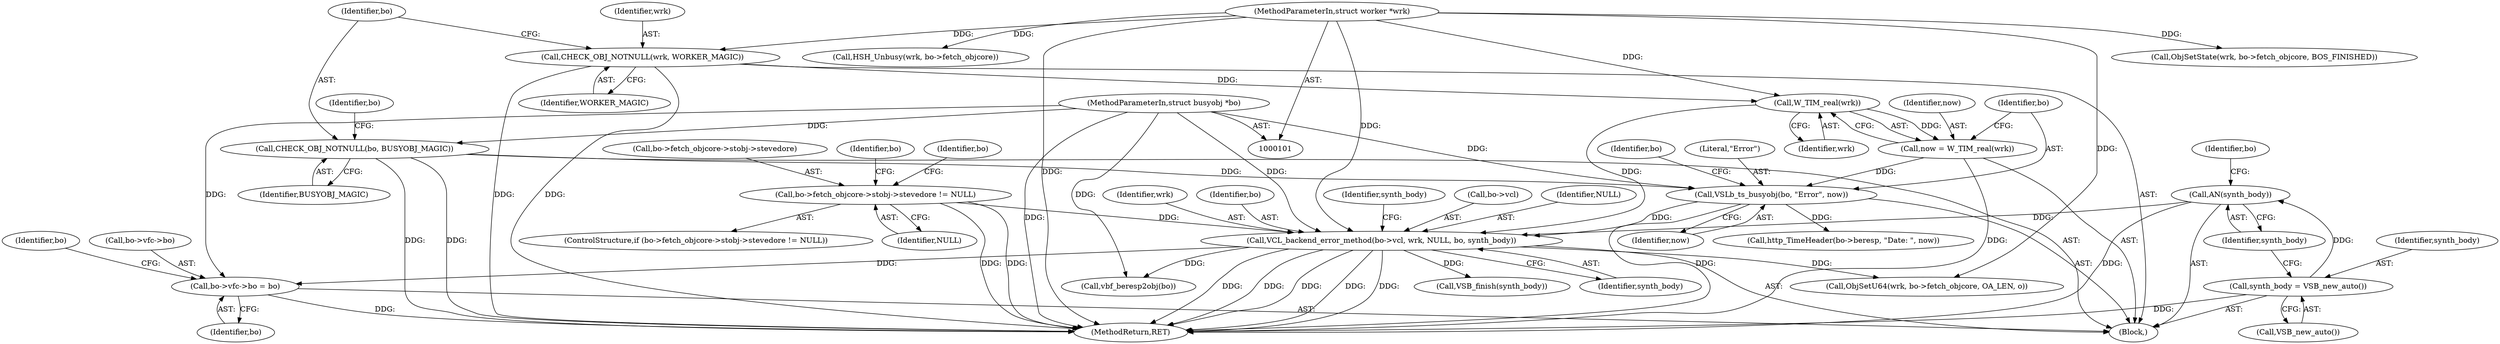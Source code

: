 digraph "0_varnish-cache_176f8a075a963ffbfa56f1c460c15f6a1a6af5a7@pointer" {
"1000328" [label="(Call,bo->vfc->bo = bo)"];
"1000264" [label="(Call,VCL_backend_error_method(bo->vcl, wrk, NULL, bo, synth_body))"];
"1000144" [label="(Call,W_TIM_real(wrk))"];
"1000111" [label="(Call,CHECK_OBJ_NOTNULL(wrk, WORKER_MAGIC))"];
"1000102" [label="(MethodParameterIn,struct worker *wrk)"];
"1000151" [label="(Call,bo->fetch_objcore->stobj->stevedore != NULL)"];
"1000146" [label="(Call,VSLb_ts_busyobj(bo, \"Error\", now))"];
"1000114" [label="(Call,CHECK_OBJ_NOTNULL(bo, BUSYOBJ_MAGIC))"];
"1000103" [label="(MethodParameterIn,struct busyobj *bo)"];
"1000142" [label="(Call,now = W_TIM_real(wrk))"];
"1000262" [label="(Call,AN(synth_body))"];
"1000259" [label="(Call,synth_body = VSB_new_auto())"];
"1000116" [label="(Identifier,BUSYOBJ_MAGIC)"];
"1000143" [label="(Identifier,now)"];
"1000338" [label="(Identifier,bo)"];
"1000440" [label="(Call,ObjSetU64(wrk, bo->fetch_objcore, OA_LEN, o))"];
"1000455" [label="(Call,ObjSetState(wrk, bo->fetch_objcore, BOS_FINISHED))"];
"1000114" [label="(Call,CHECK_OBJ_NOTNULL(bo, BUSYOBJ_MAGIC))"];
"1000265" [label="(Call,bo->vcl)"];
"1000372" [label="(Call,vbf_beresp2obj(bo))"];
"1000329" [label="(Call,bo->vfc->bo)"];
"1000150" [label="(ControlStructure,if (bo->fetch_objcore->stobj->stevedore != NULL))"];
"1000463" [label="(MethodReturn,RET)"];
"1000263" [label="(Identifier,synth_body)"];
"1000264" [label="(Call,VCL_backend_error_method(bo->vcl, wrk, NULL, bo, synth_body))"];
"1000152" [label="(Call,bo->fetch_objcore->stobj->stevedore)"];
"1000155" [label="(Identifier,bo)"];
"1000115" [label="(Identifier,bo)"];
"1000119" [label="(Identifier,bo)"];
"1000159" [label="(Identifier,NULL)"];
"1000142" [label="(Call,now = W_TIM_real(wrk))"];
"1000261" [label="(Call,VSB_new_auto())"];
"1000162" [label="(Identifier,bo)"];
"1000269" [label="(Identifier,NULL)"];
"1000266" [label="(Identifier,bo)"];
"1000145" [label="(Identifier,wrk)"];
"1000144" [label="(Call,W_TIM_real(wrk))"];
"1000259" [label="(Call,synth_body = VSB_new_auto())"];
"1000328" [label="(Call,bo->vfc->bo = bo)"];
"1000103" [label="(MethodParameterIn,struct busyobj *bo)"];
"1000146" [label="(Call,VSLb_ts_busyobj(bo, \"Error\", now))"];
"1000273" [label="(Call,VSB_finish(synth_body))"];
"1000112" [label="(Identifier,wrk)"];
"1000111" [label="(Call,CHECK_OBJ_NOTNULL(wrk, WORKER_MAGIC))"];
"1000260" [label="(Identifier,synth_body)"];
"1000148" [label="(Literal,\"Error\")"];
"1000271" [label="(Identifier,synth_body)"];
"1000102" [label="(MethodParameterIn,struct worker *wrk)"];
"1000113" [label="(Identifier,WORKER_MAGIC)"];
"1000450" [label="(Call,HSH_Unbusy(wrk, bo->fetch_objcore))"];
"1000149" [label="(Identifier,now)"];
"1000268" [label="(Identifier,wrk)"];
"1000334" [label="(Identifier,bo)"];
"1000147" [label="(Identifier,bo)"];
"1000270" [label="(Identifier,bo)"];
"1000104" [label="(Block,)"];
"1000185" [label="(Call,http_TimeHeader(bo->beresp, \"Date: \", now))"];
"1000151" [label="(Call,bo->fetch_objcore->stobj->stevedore != NULL)"];
"1000169" [label="(Identifier,bo)"];
"1000274" [label="(Identifier,synth_body)"];
"1000262" [label="(Call,AN(synth_body))"];
"1000328" -> "1000104"  [label="AST: "];
"1000328" -> "1000334"  [label="CFG: "];
"1000329" -> "1000328"  [label="AST: "];
"1000334" -> "1000328"  [label="AST: "];
"1000338" -> "1000328"  [label="CFG: "];
"1000328" -> "1000463"  [label="DDG: "];
"1000264" -> "1000328"  [label="DDG: "];
"1000103" -> "1000328"  [label="DDG: "];
"1000264" -> "1000104"  [label="AST: "];
"1000264" -> "1000271"  [label="CFG: "];
"1000265" -> "1000264"  [label="AST: "];
"1000268" -> "1000264"  [label="AST: "];
"1000269" -> "1000264"  [label="AST: "];
"1000270" -> "1000264"  [label="AST: "];
"1000271" -> "1000264"  [label="AST: "];
"1000274" -> "1000264"  [label="CFG: "];
"1000264" -> "1000463"  [label="DDG: "];
"1000264" -> "1000463"  [label="DDG: "];
"1000264" -> "1000463"  [label="DDG: "];
"1000264" -> "1000463"  [label="DDG: "];
"1000264" -> "1000463"  [label="DDG: "];
"1000144" -> "1000264"  [label="DDG: "];
"1000102" -> "1000264"  [label="DDG: "];
"1000151" -> "1000264"  [label="DDG: "];
"1000146" -> "1000264"  [label="DDG: "];
"1000103" -> "1000264"  [label="DDG: "];
"1000262" -> "1000264"  [label="DDG: "];
"1000264" -> "1000273"  [label="DDG: "];
"1000264" -> "1000372"  [label="DDG: "];
"1000264" -> "1000440"  [label="DDG: "];
"1000144" -> "1000142"  [label="AST: "];
"1000144" -> "1000145"  [label="CFG: "];
"1000145" -> "1000144"  [label="AST: "];
"1000142" -> "1000144"  [label="CFG: "];
"1000144" -> "1000142"  [label="DDG: "];
"1000111" -> "1000144"  [label="DDG: "];
"1000102" -> "1000144"  [label="DDG: "];
"1000111" -> "1000104"  [label="AST: "];
"1000111" -> "1000113"  [label="CFG: "];
"1000112" -> "1000111"  [label="AST: "];
"1000113" -> "1000111"  [label="AST: "];
"1000115" -> "1000111"  [label="CFG: "];
"1000111" -> "1000463"  [label="DDG: "];
"1000111" -> "1000463"  [label="DDG: "];
"1000102" -> "1000111"  [label="DDG: "];
"1000102" -> "1000101"  [label="AST: "];
"1000102" -> "1000463"  [label="DDG: "];
"1000102" -> "1000440"  [label="DDG: "];
"1000102" -> "1000450"  [label="DDG: "];
"1000102" -> "1000455"  [label="DDG: "];
"1000151" -> "1000150"  [label="AST: "];
"1000151" -> "1000159"  [label="CFG: "];
"1000152" -> "1000151"  [label="AST: "];
"1000159" -> "1000151"  [label="AST: "];
"1000162" -> "1000151"  [label="CFG: "];
"1000169" -> "1000151"  [label="CFG: "];
"1000151" -> "1000463"  [label="DDG: "];
"1000151" -> "1000463"  [label="DDG: "];
"1000146" -> "1000104"  [label="AST: "];
"1000146" -> "1000149"  [label="CFG: "];
"1000147" -> "1000146"  [label="AST: "];
"1000148" -> "1000146"  [label="AST: "];
"1000149" -> "1000146"  [label="AST: "];
"1000155" -> "1000146"  [label="CFG: "];
"1000146" -> "1000463"  [label="DDG: "];
"1000114" -> "1000146"  [label="DDG: "];
"1000103" -> "1000146"  [label="DDG: "];
"1000142" -> "1000146"  [label="DDG: "];
"1000146" -> "1000185"  [label="DDG: "];
"1000114" -> "1000104"  [label="AST: "];
"1000114" -> "1000116"  [label="CFG: "];
"1000115" -> "1000114"  [label="AST: "];
"1000116" -> "1000114"  [label="AST: "];
"1000119" -> "1000114"  [label="CFG: "];
"1000114" -> "1000463"  [label="DDG: "];
"1000114" -> "1000463"  [label="DDG: "];
"1000103" -> "1000114"  [label="DDG: "];
"1000103" -> "1000101"  [label="AST: "];
"1000103" -> "1000463"  [label="DDG: "];
"1000103" -> "1000372"  [label="DDG: "];
"1000142" -> "1000104"  [label="AST: "];
"1000143" -> "1000142"  [label="AST: "];
"1000147" -> "1000142"  [label="CFG: "];
"1000142" -> "1000463"  [label="DDG: "];
"1000262" -> "1000104"  [label="AST: "];
"1000262" -> "1000263"  [label="CFG: "];
"1000263" -> "1000262"  [label="AST: "];
"1000266" -> "1000262"  [label="CFG: "];
"1000262" -> "1000463"  [label="DDG: "];
"1000259" -> "1000262"  [label="DDG: "];
"1000259" -> "1000104"  [label="AST: "];
"1000259" -> "1000261"  [label="CFG: "];
"1000260" -> "1000259"  [label="AST: "];
"1000261" -> "1000259"  [label="AST: "];
"1000263" -> "1000259"  [label="CFG: "];
"1000259" -> "1000463"  [label="DDG: "];
}
